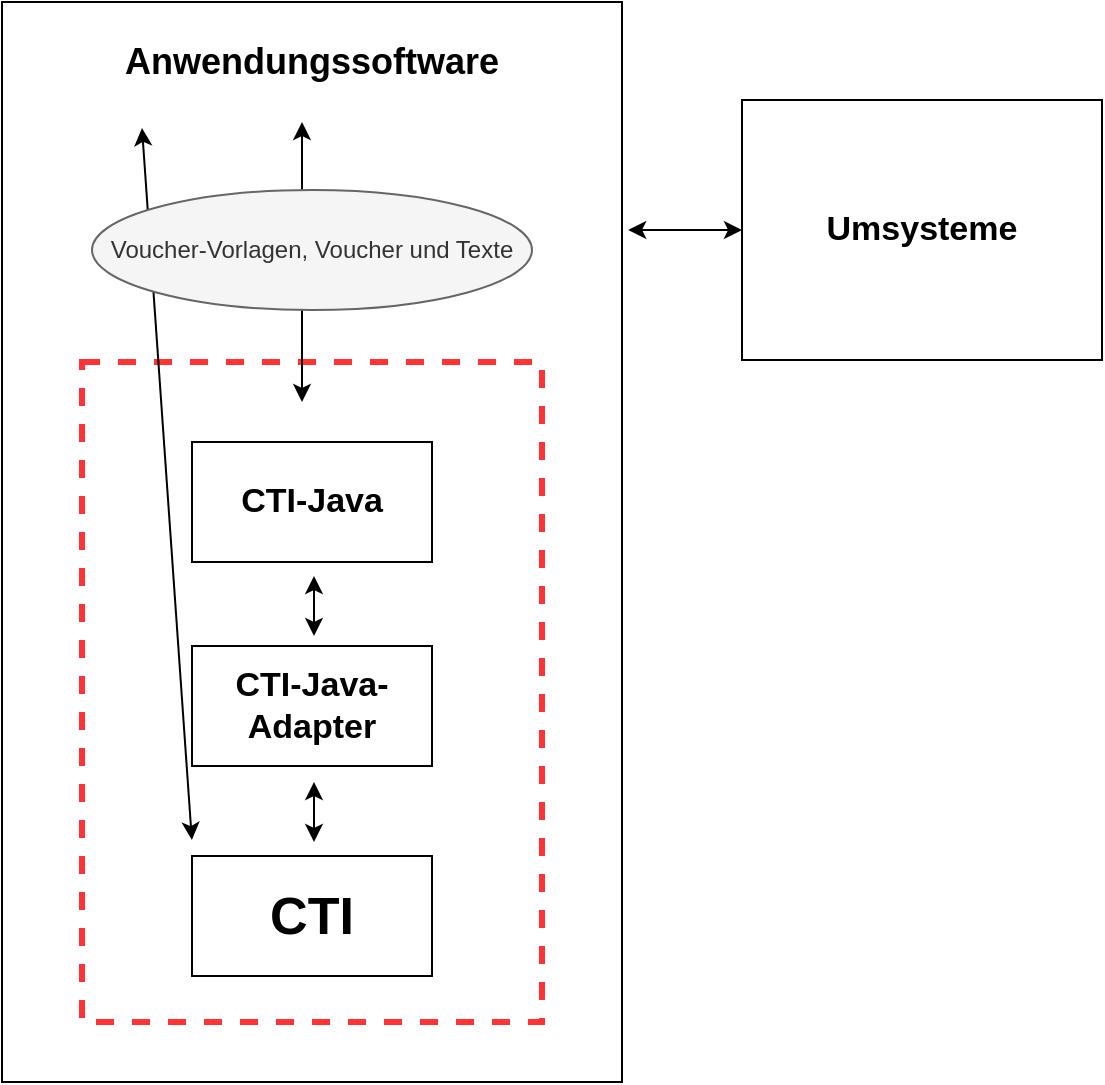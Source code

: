 <mxfile version="12.0.2" type="device" pages="1"><diagram id="6fJ1NQzJaTW_TC5MSqZM" name="Page-1"><mxGraphModel dx="1422" dy="713" grid="1" gridSize="10" guides="1" tooltips="1" connect="1" arrows="1" fold="1" page="1" pageScale="1" pageWidth="827" pageHeight="1169" math="0" shadow="0"><root><mxCell id="0"/><mxCell id="1" parent="0"/><mxCell id="BbW3QBSCu8cOKDt0obq9-8" value="" style="rounded=0;whiteSpace=wrap;html=1;dashed=1;strokeColor=#FF3333;fillColor=none;strokeWidth=3;" vertex="1" parent="1"><mxGeometry x="100" y="660" width="230" height="330" as="geometry"/></mxCell><mxCell id="BbW3QBSCu8cOKDt0obq9-9" value="&lt;b&gt;&lt;font style=&quot;font-size: 26px&quot;&gt;CTI&lt;/font&gt;&lt;/b&gt;" style="rounded=0;whiteSpace=wrap;html=1;strokeColor=#000000;strokeWidth=1;fillColor=none;" vertex="1" parent="1"><mxGeometry x="155" y="907" width="120" height="60" as="geometry"/></mxCell><mxCell id="BbW3QBSCu8cOKDt0obq9-10" value="&lt;font style=&quot;font-size: 18px&quot;&gt;&lt;b&gt;&lt;br&gt;&lt;/b&gt;&lt;/font&gt;" style="rounded=0;whiteSpace=wrap;html=1;strokeColor=#000000;strokeWidth=1;fillColor=none;align=left;" vertex="1" parent="1"><mxGeometry x="60" y="480" width="310" height="540" as="geometry"/></mxCell><mxCell id="BbW3QBSCu8cOKDt0obq9-11" value="" style="endArrow=classic;startArrow=classic;html=1;" edge="1" parent="1"><mxGeometry width="50" height="50" relative="1" as="geometry"><mxPoint x="210" y="540" as="sourcePoint"/><mxPoint x="210" y="680" as="targetPoint"/></mxGeometry></mxCell><mxCell id="BbW3QBSCu8cOKDt0obq9-13" value="&lt;b&gt;&lt;font style=&quot;font-size: 17px&quot;&gt;CTI-Java-Adapter&lt;/font&gt;&lt;/b&gt;" style="rounded=0;whiteSpace=wrap;html=1;strokeColor=#000000;strokeWidth=1;fillColor=none;" vertex="1" parent="1"><mxGeometry x="155" y="802" width="120" height="60" as="geometry"/></mxCell><mxCell id="BbW3QBSCu8cOKDt0obq9-14" value="&lt;b&gt;&lt;font style=&quot;font-size: 17px&quot;&gt;CTI-Java&lt;/font&gt;&lt;/b&gt;" style="rounded=0;whiteSpace=wrap;html=1;strokeColor=#000000;strokeWidth=1;fillColor=none;" vertex="1" parent="1"><mxGeometry x="155" y="700" width="120" height="60" as="geometry"/></mxCell><mxCell id="BbW3QBSCu8cOKDt0obq9-15" value="" style="endArrow=classic;startArrow=classic;html=1;" edge="1" parent="1"><mxGeometry width="50" height="50" relative="1" as="geometry"><mxPoint x="216" y="797" as="sourcePoint"/><mxPoint x="216" y="767" as="targetPoint"/></mxGeometry></mxCell><mxCell id="BbW3QBSCu8cOKDt0obq9-16" value="" style="endArrow=classic;startArrow=classic;html=1;" edge="1" parent="1"><mxGeometry width="50" height="50" relative="1" as="geometry"><mxPoint x="216" y="900" as="sourcePoint"/><mxPoint x="216" y="870" as="targetPoint"/></mxGeometry></mxCell><mxCell id="BbW3QBSCu8cOKDt0obq9-19" value="" style="endArrow=classic;startArrow=classic;html=1;" edge="1" parent="1"><mxGeometry width="50" height="50" relative="1" as="geometry"><mxPoint x="130" y="543" as="sourcePoint"/><mxPoint x="154.937" y="899" as="targetPoint"/></mxGeometry></mxCell><mxCell id="BbW3QBSCu8cOKDt0obq9-12" value="Voucher-Vorlagen, Voucher und Texte" style="ellipse;whiteSpace=wrap;html=1;strokeColor=#666666;strokeWidth=1;fillColor=#f5f5f5;fontColor=#333333;" vertex="1" parent="1"><mxGeometry x="105" y="574" width="220" height="60" as="geometry"/></mxCell><mxCell id="BbW3QBSCu8cOKDt0obq9-20" value="&lt;font style=&quot;font-size: 18px&quot;&gt;&lt;b&gt;Anwendungssoftware&lt;/b&gt;&lt;/font&gt;" style="text;html=1;strokeColor=none;fillColor=none;align=center;verticalAlign=middle;whiteSpace=wrap;rounded=0;" vertex="1" parent="1"><mxGeometry x="125" y="500" width="180" height="20" as="geometry"/></mxCell><mxCell id="BbW3QBSCu8cOKDt0obq9-21" value="&lt;font style=&quot;font-size: 17px&quot;&gt;&lt;b&gt;Umsysteme&lt;/b&gt;&lt;/font&gt;" style="rounded=0;whiteSpace=wrap;html=1;strokeColor=#000000;strokeWidth=1;fillColor=none;" vertex="1" parent="1"><mxGeometry x="430" y="529" width="180" height="130" as="geometry"/></mxCell><mxCell id="BbW3QBSCu8cOKDt0obq9-22" value="" style="endArrow=classic;startArrow=classic;html=1;exitX=0;exitY=0.5;exitDx=0;exitDy=0;entryX=1.01;entryY=0.211;entryDx=0;entryDy=0;entryPerimeter=0;" edge="1" parent="1" source="BbW3QBSCu8cOKDt0obq9-21" target="BbW3QBSCu8cOKDt0obq9-10"><mxGeometry width="50" height="50" relative="1" as="geometry"><mxPoint x="413" y="514" as="sourcePoint"/><mxPoint x="413" y="654" as="targetPoint"/></mxGeometry></mxCell></root></mxGraphModel></diagram></mxfile>